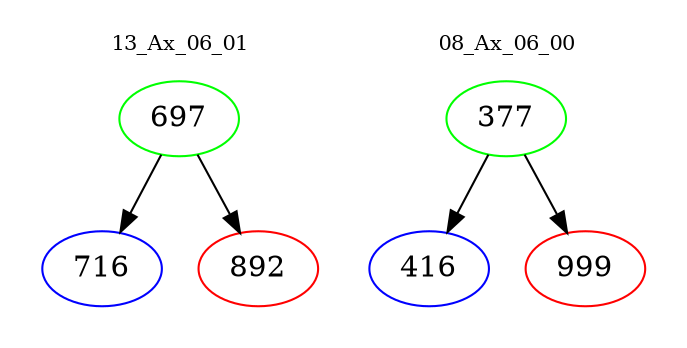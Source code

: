 digraph{
subgraph cluster_0 {
color = white
label = "13_Ax_06_01";
fontsize=10;
T0_697 [label="697", color="green"]
T0_697 -> T0_716 [color="black"]
T0_716 [label="716", color="blue"]
T0_697 -> T0_892 [color="black"]
T0_892 [label="892", color="red"]
}
subgraph cluster_1 {
color = white
label = "08_Ax_06_00";
fontsize=10;
T1_377 [label="377", color="green"]
T1_377 -> T1_416 [color="black"]
T1_416 [label="416", color="blue"]
T1_377 -> T1_999 [color="black"]
T1_999 [label="999", color="red"]
}
}
